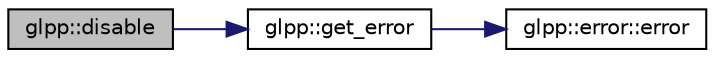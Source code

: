digraph "glpp::disable"
{
  edge [fontname="Helvetica",fontsize="10",labelfontname="Helvetica",labelfontsize="10"];
  node [fontname="Helvetica",fontsize="10",shape=record];
  rankdir="LR";
  Node4 [label="glpp::disable",height=0.2,width=0.4,color="black", fillcolor="grey75", style="filled", fontcolor="black"];
  Node4 -> Node5 [color="midnightblue",fontsize="10",style="solid",fontname="Helvetica"];
  Node5 [label="glpp::get_error",height=0.2,width=0.4,color="black", fillcolor="white", style="filled",URL="$namespaceglpp.html#a40e9dba1fac476445cacac9d524fa623",tooltip="Check if OpenGL has raised an error. "];
  Node5 -> Node6 [color="midnightblue",fontsize="10",style="solid",fontname="Helvetica"];
  Node6 [label="glpp::error::error",height=0.2,width=0.4,color="black", fillcolor="white", style="filled",URL="$classglpp_1_1error.html#aca53147c703f90cced018e8592ef28ea"];
}
